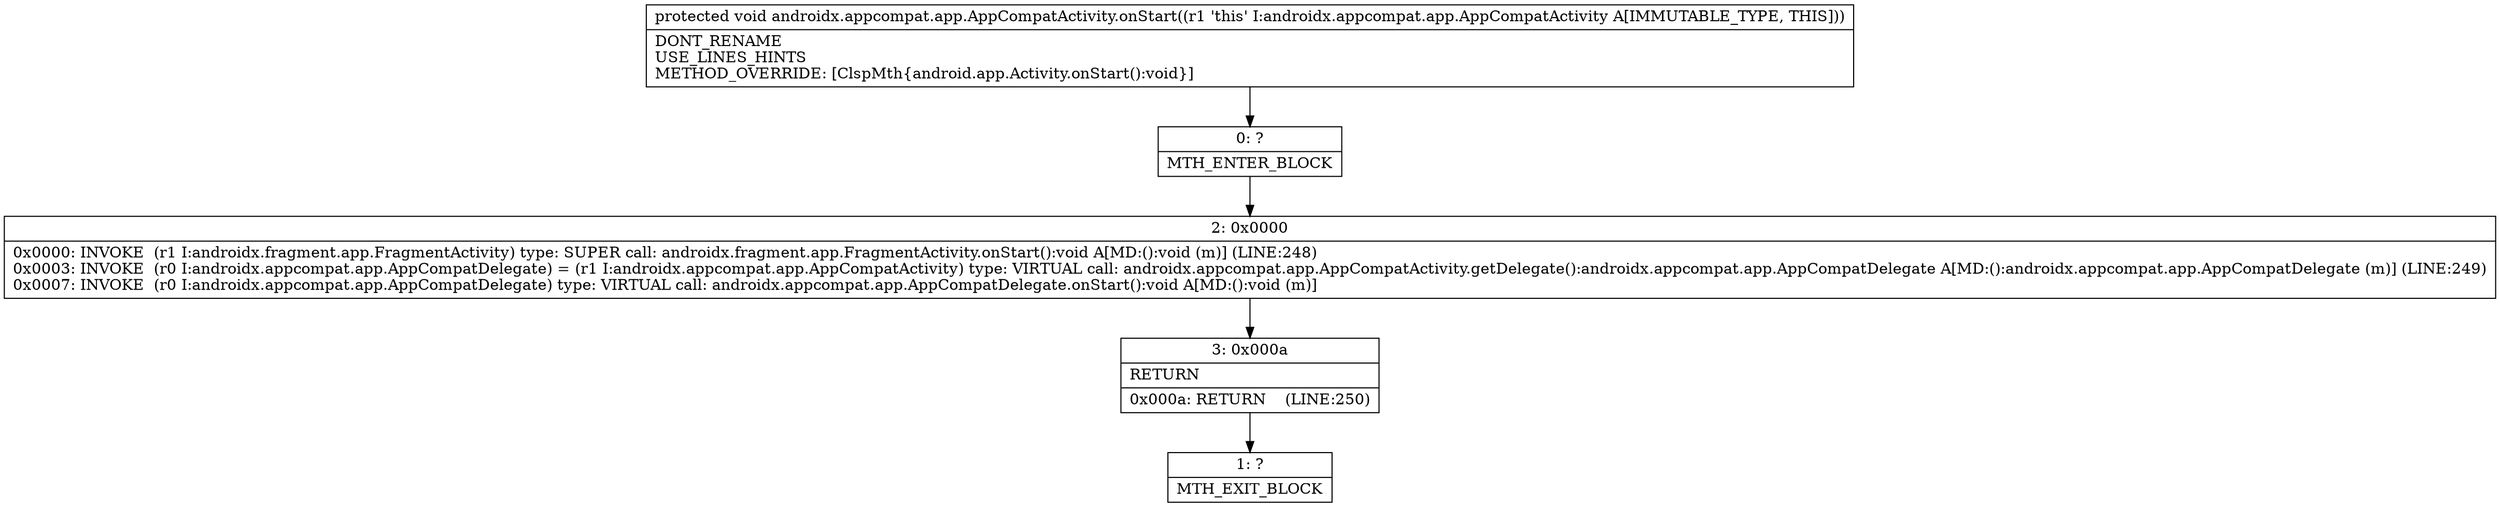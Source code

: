 digraph "CFG forandroidx.appcompat.app.AppCompatActivity.onStart()V" {
Node_0 [shape=record,label="{0\:\ ?|MTH_ENTER_BLOCK\l}"];
Node_2 [shape=record,label="{2\:\ 0x0000|0x0000: INVOKE  (r1 I:androidx.fragment.app.FragmentActivity) type: SUPER call: androidx.fragment.app.FragmentActivity.onStart():void A[MD:():void (m)] (LINE:248)\l0x0003: INVOKE  (r0 I:androidx.appcompat.app.AppCompatDelegate) = (r1 I:androidx.appcompat.app.AppCompatActivity) type: VIRTUAL call: androidx.appcompat.app.AppCompatActivity.getDelegate():androidx.appcompat.app.AppCompatDelegate A[MD:():androidx.appcompat.app.AppCompatDelegate (m)] (LINE:249)\l0x0007: INVOKE  (r0 I:androidx.appcompat.app.AppCompatDelegate) type: VIRTUAL call: androidx.appcompat.app.AppCompatDelegate.onStart():void A[MD:():void (m)]\l}"];
Node_3 [shape=record,label="{3\:\ 0x000a|RETURN\l|0x000a: RETURN    (LINE:250)\l}"];
Node_1 [shape=record,label="{1\:\ ?|MTH_EXIT_BLOCK\l}"];
MethodNode[shape=record,label="{protected void androidx.appcompat.app.AppCompatActivity.onStart((r1 'this' I:androidx.appcompat.app.AppCompatActivity A[IMMUTABLE_TYPE, THIS]))  | DONT_RENAME\lUSE_LINES_HINTS\lMETHOD_OVERRIDE: [ClspMth\{android.app.Activity.onStart():void\}]\l}"];
MethodNode -> Node_0;Node_0 -> Node_2;
Node_2 -> Node_3;
Node_3 -> Node_1;
}

